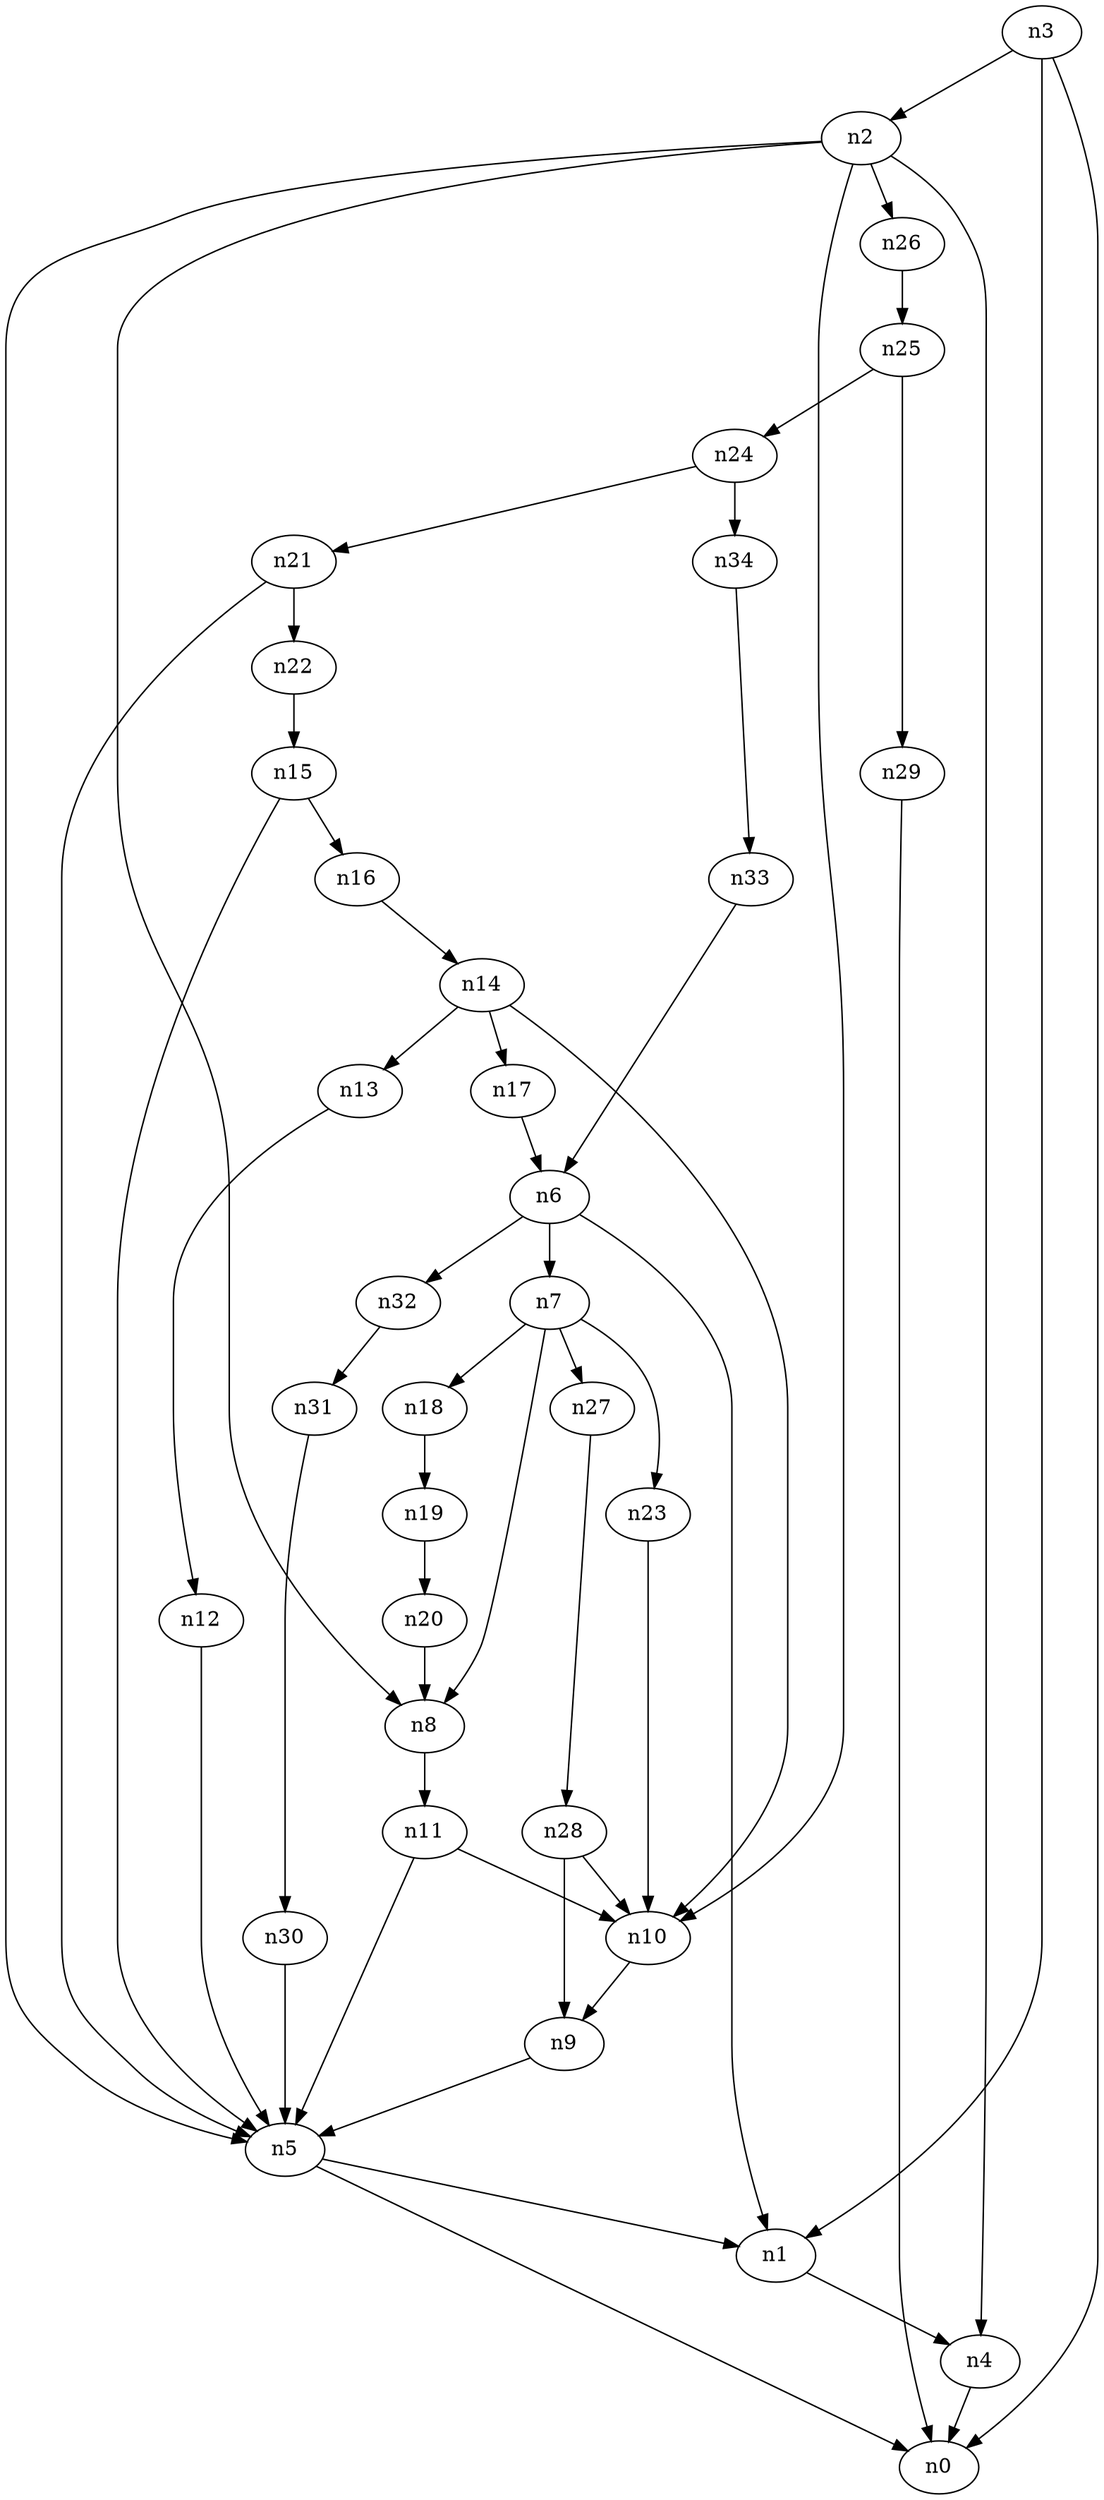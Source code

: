 digraph G {
	n1 -> n4	 [_graphml_id=e4];
	n2 -> n4	 [_graphml_id=e7];
	n2 -> n5	 [_graphml_id=e8];
	n2 -> n8	 [_graphml_id=e12];
	n2 -> n10	 [_graphml_id=e15];
	n2 -> n26	 [_graphml_id=e40];
	n3 -> n0	 [_graphml_id=e0];
	n3 -> n1	 [_graphml_id=e3];
	n3 -> n2	 [_graphml_id=e6];
	n4 -> n0	 [_graphml_id=e1];
	n5 -> n0	 [_graphml_id=e2];
	n5 -> n1	 [_graphml_id=e5];
	n6 -> n1	 [_graphml_id=e9];
	n6 -> n7	 [_graphml_id=e10];
	n6 -> n32	 [_graphml_id=e50];
	n7 -> n8	 [_graphml_id=e11];
	n7 -> n18	 [_graphml_id=e28];
	n7 -> n23	 [_graphml_id=e36];
	n7 -> n27	 [_graphml_id=e41];
	n8 -> n11	 [_graphml_id=e27];
	n9 -> n5	 [_graphml_id=e13];
	n10 -> n9	 [_graphml_id=e14];
	n11 -> n5	 [_graphml_id=e16];
	n11 -> n10	 [_graphml_id=e17];
	n12 -> n5	 [_graphml_id=e18];
	n13 -> n12	 [_graphml_id=e19];
	n14 -> n10	 [_graphml_id=e21];
	n14 -> n13	 [_graphml_id=e20];
	n14 -> n17	 [_graphml_id=e25];
	n15 -> n5	 [_graphml_id=e22];
	n15 -> n16	 [_graphml_id=e23];
	n16 -> n14	 [_graphml_id=e24];
	n17 -> n6	 [_graphml_id=e26];
	n18 -> n19	 [_graphml_id=e29];
	n19 -> n20	 [_graphml_id=e30];
	n20 -> n8	 [_graphml_id=e31];
	n21 -> n5	 [_graphml_id=e32];
	n21 -> n22	 [_graphml_id=e33];
	n22 -> n15	 [_graphml_id=e34];
	n23 -> n10	 [_graphml_id=e35];
	n24 -> n21	 [_graphml_id=e37];
	n24 -> n34	 [_graphml_id=e53];
	n25 -> n24	 [_graphml_id=e38];
	n25 -> n29	 [_graphml_id=e45];
	n26 -> n25	 [_graphml_id=e39];
	n27 -> n28	 [_graphml_id=e42];
	n28 -> n9	 [_graphml_id=e46];
	n28 -> n10	 [_graphml_id=e43];
	n29 -> n0	 [_graphml_id=e44];
	n30 -> n5	 [_graphml_id=e47];
	n31 -> n30	 [_graphml_id=e48];
	n32 -> n31	 [_graphml_id=e49];
	n33 -> n6	 [_graphml_id=e51];
	n34 -> n33	 [_graphml_id=e52];
}
